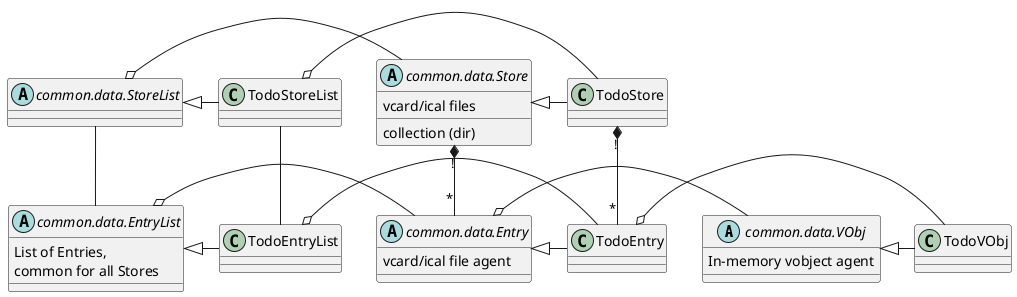 @startuml
'https://plantuml.com/class-diagram

'Extension (наследование): parent <|-- child
'Aggregation (включение): container o-- entry
'Composition (хез): "1" *-- "many"

'!theme plain
'top to bottom direction
'skinparam linetype ortho

'base.data
abstract class VObj as "common.data.VObj" {
  In-memory vobject agent
}
abstract class Store as "common.data.Store" {
  vcard/ical files
  collection (dir)
}
abstract class Entry as "common.data.Entry" {
  vcard/ical file agent
}
abstract class EntryList as "common.data.EntryList" {
  List of Entries,
  common for all Stores
}
abstract class StoreList as "common.data.StoreList"

'todo.data
class TodoEntry
class TodoEntryList
class TodoStore
class TodoStoreList
class TodoVObj

Entry o- VObj
Store "!" *- "*" Entry
EntryList o- Entry
StoreList -- EntryList
StoreList o- Store

VObj <|- TodoVObj
Entry <|- TodoEntry
EntryList <|- TodoEntryList
Store <|- TodoStore
StoreList <|- TodoStoreList

TodoEntry o- TodoVObj
TodoStore "!" *- "*" TodoEntry
TodoEntryList o- TodoEntry
TodoStoreList -- TodoEntryList
TodoStoreList o- TodoStore

@enduml